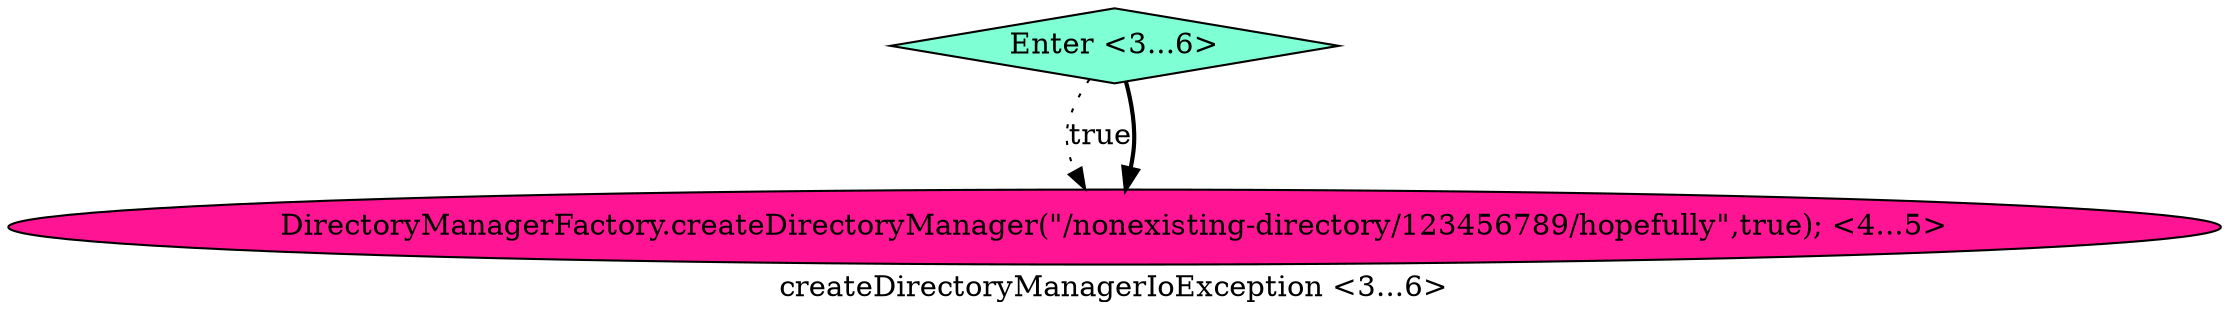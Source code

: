 digraph PDG {
label = "createDirectoryManagerIoException <3...6>";
0.0 [style = filled, label = "DirectoryManagerFactory.createDirectoryManager(\"/nonexisting-directory/123456789/hopefully\",true); <4...5>", fillcolor = deeppink, shape = ellipse];
0.1 [style = filled, label = "Enter <3...6>", fillcolor = aquamarine, shape = diamond];
0.1 -> 0.0 [style = dotted, label="true"];
0.1 -> 0.0 [style = bold, label=""];
}
